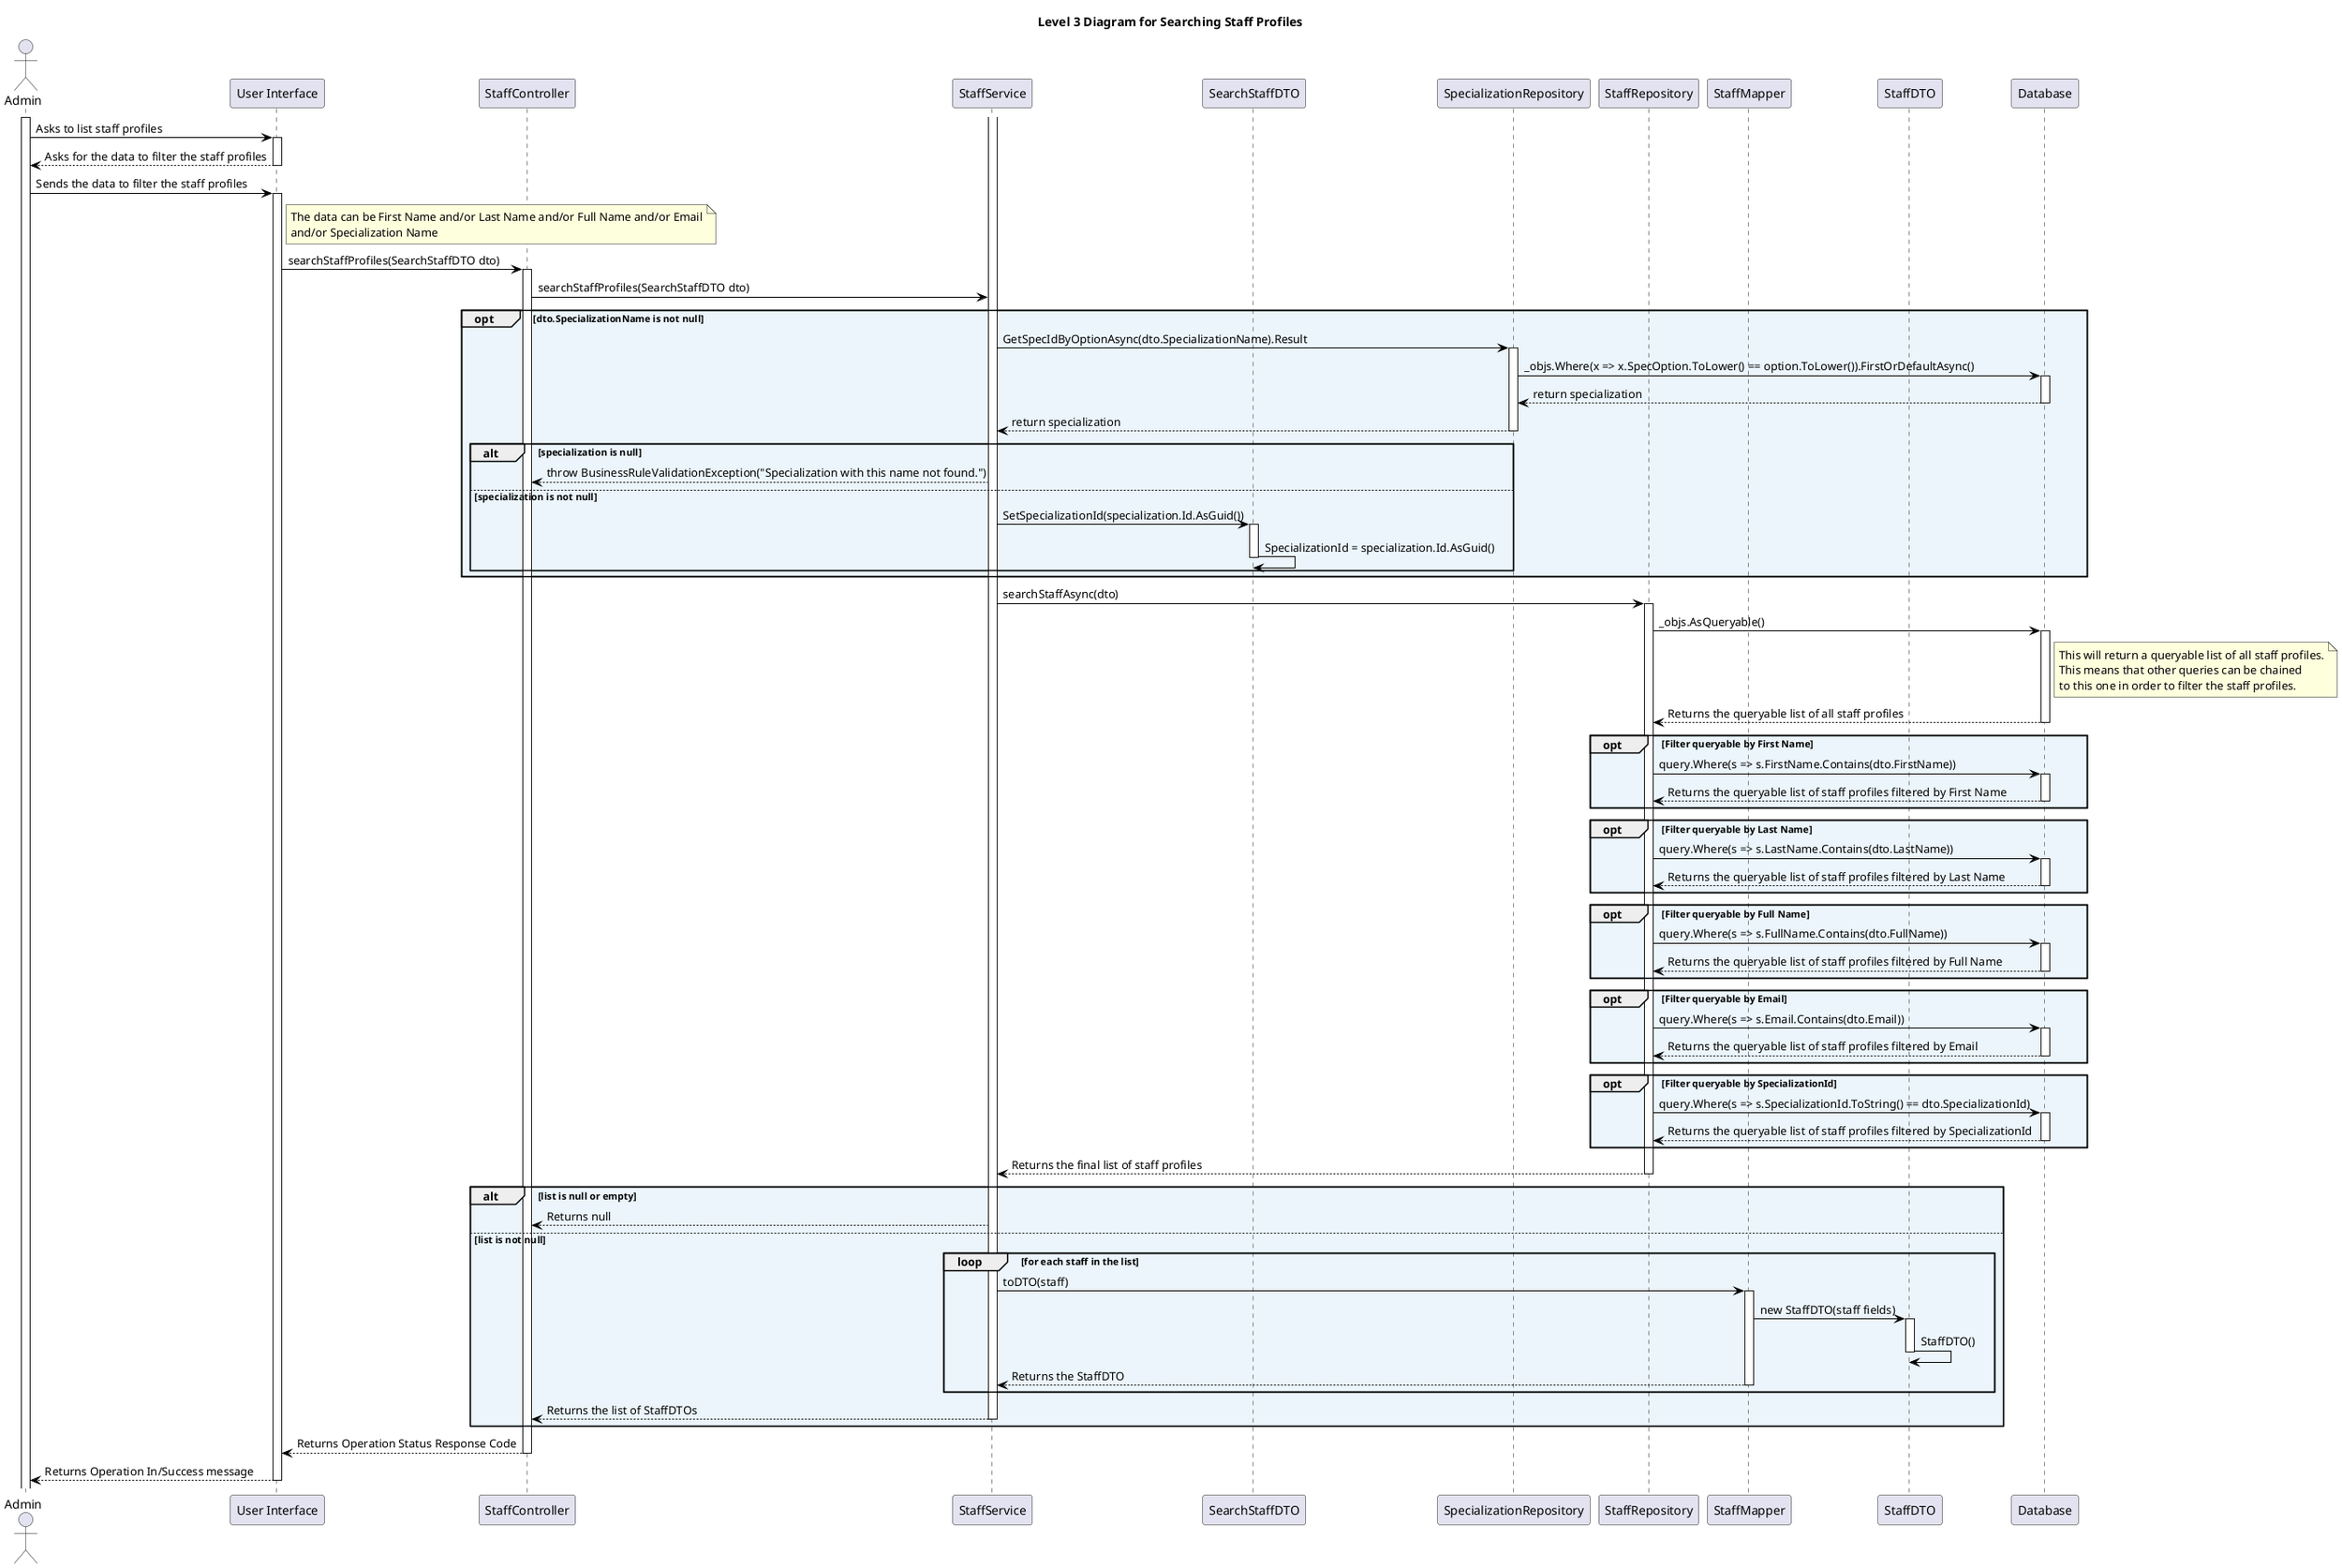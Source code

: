 @startuml level_3

title Level 3 Diagram for Searching Staff Profiles

hide empty members
'skinparam Linetype ortho

skinparam class {
    BackgroundColor<<valueObject>> #D6EAF8
    BackgroundColor<<root>> #FDEBD0
    BackgroundColor<<service>> #D1F2EB
    BackgroundColor #FEF9E7
    ArrowColor Black
}

skinparam package {
    BackgroundColor #EBF5FB
}

actor Admin as A
participant "User Interface" as UI
participant "StaffController" as C
participant "StaffService" as S
participant "SearchStaffDTO" as SDTO
participant "SpecializationRepository" as RS
participant "StaffRepository" as R
participant "StaffMapper" as M
participant "StaffDTO" as D
participant "Database" as DB

activate A
A -> UI: Asks to list staff profiles
activate UI
UI --> A: Asks for the data to filter the staff profiles
deactivate UI
A -> UI: Sends the data to filter the staff profiles
note right of UI: The data can be First Name and/or Last Name and/or Full Name and/or Email\nand/or Specialization Name
activate UI
UI -> C: searchStaffProfiles(SearchStaffDTO dto)
activate C
C -> S: searchStaffProfiles(SearchStaffDTO dto)
opt dto.SpecializationName is not null
    S -> RS: GetSpecIdByOptionAsync(dto.SpecializationName).Result
    activate RS
    RS -> DB: _objs.Where(x => x.SpecOption.ToLower() == option.ToLower()).FirstOrDefaultAsync()
    activate DB
    DB --> RS: return specialization
    deactivate DB
    RS --> S: return specialization
    deactivate RS

    alt specialization is null
        S --> C: throw BusinessRuleValidationException("Specialization with this name not found.")
    else specialization is not null
        S -> SDTO: SetSpecializationId(specialization.Id.AsGuid())
        activate SDTO
        SDTO->SDTO: SpecializationId = specialization.Id.AsGuid()
        deactivate SDTO
    end
end

activate S
S -> R: searchStaffAsync(dto)
activate R
R -> DB: _objs.AsQueryable()
activate DB
note right of DB: This will return a queryable list of all staff profiles.\nThis means that other queries can be chained\nto this one in order to filter the staff profiles.
DB --> R: Returns the queryable list of all staff profiles
deactivate DB
opt Filter queryable by First Name
    R -> DB: query.Where(s => s.FirstName.Contains(dto.FirstName))
    activate DB
    DB --> R: Returns the queryable list of staff profiles filtered by First Name
    deactivate DB
end
opt Filter queryable by Last Name
    R -> DB: query.Where(s => s.LastName.Contains(dto.LastName))
    activate DB
    DB --> R: Returns the queryable list of staff profiles filtered by Last Name
    deactivate DB
end
opt Filter queryable by Full Name
    R -> DB: query.Where(s => s.FullName.Contains(dto.FullName))
    activate DB
    DB --> R: Returns the queryable list of staff profiles filtered by Full Name
    deactivate DB
end
opt Filter queryable by Email
    R -> DB: query.Where(s => s.Email.Contains(dto.Email))
    activate DB
    DB --> R: Returns the queryable list of staff profiles filtered by Email
    deactivate DB
end
opt Filter queryable by SpecializationId
    R -> DB: query.Where(s => s.SpecializationId.ToString() == dto.SpecializationId)
    activate DB
    DB --> R: Returns the queryable list of staff profiles filtered by SpecializationId
    deactivate DB
end
R --> S: Returns the final list of staff profiles
deactivate R
alt list is null or empty
    S --> C: Returns null
else list is not null
    loop for each staff in the list
        S -> M: toDTO(staff)
        activate M
        M -> D: new StaffDTO(staff fields)
        activate D
        D -> D: StaffDTO()
        deactivate D
        M --> S: Returns the StaffDTO
        deactivate M
    end
    S --> C: Returns the list of StaffDTOs
    deactivate S
end
C --> UI: Returns Operation Status Response Code
deactivate C
UI --> A: Returns Operation In/Success message
deactivate UI

@enduml